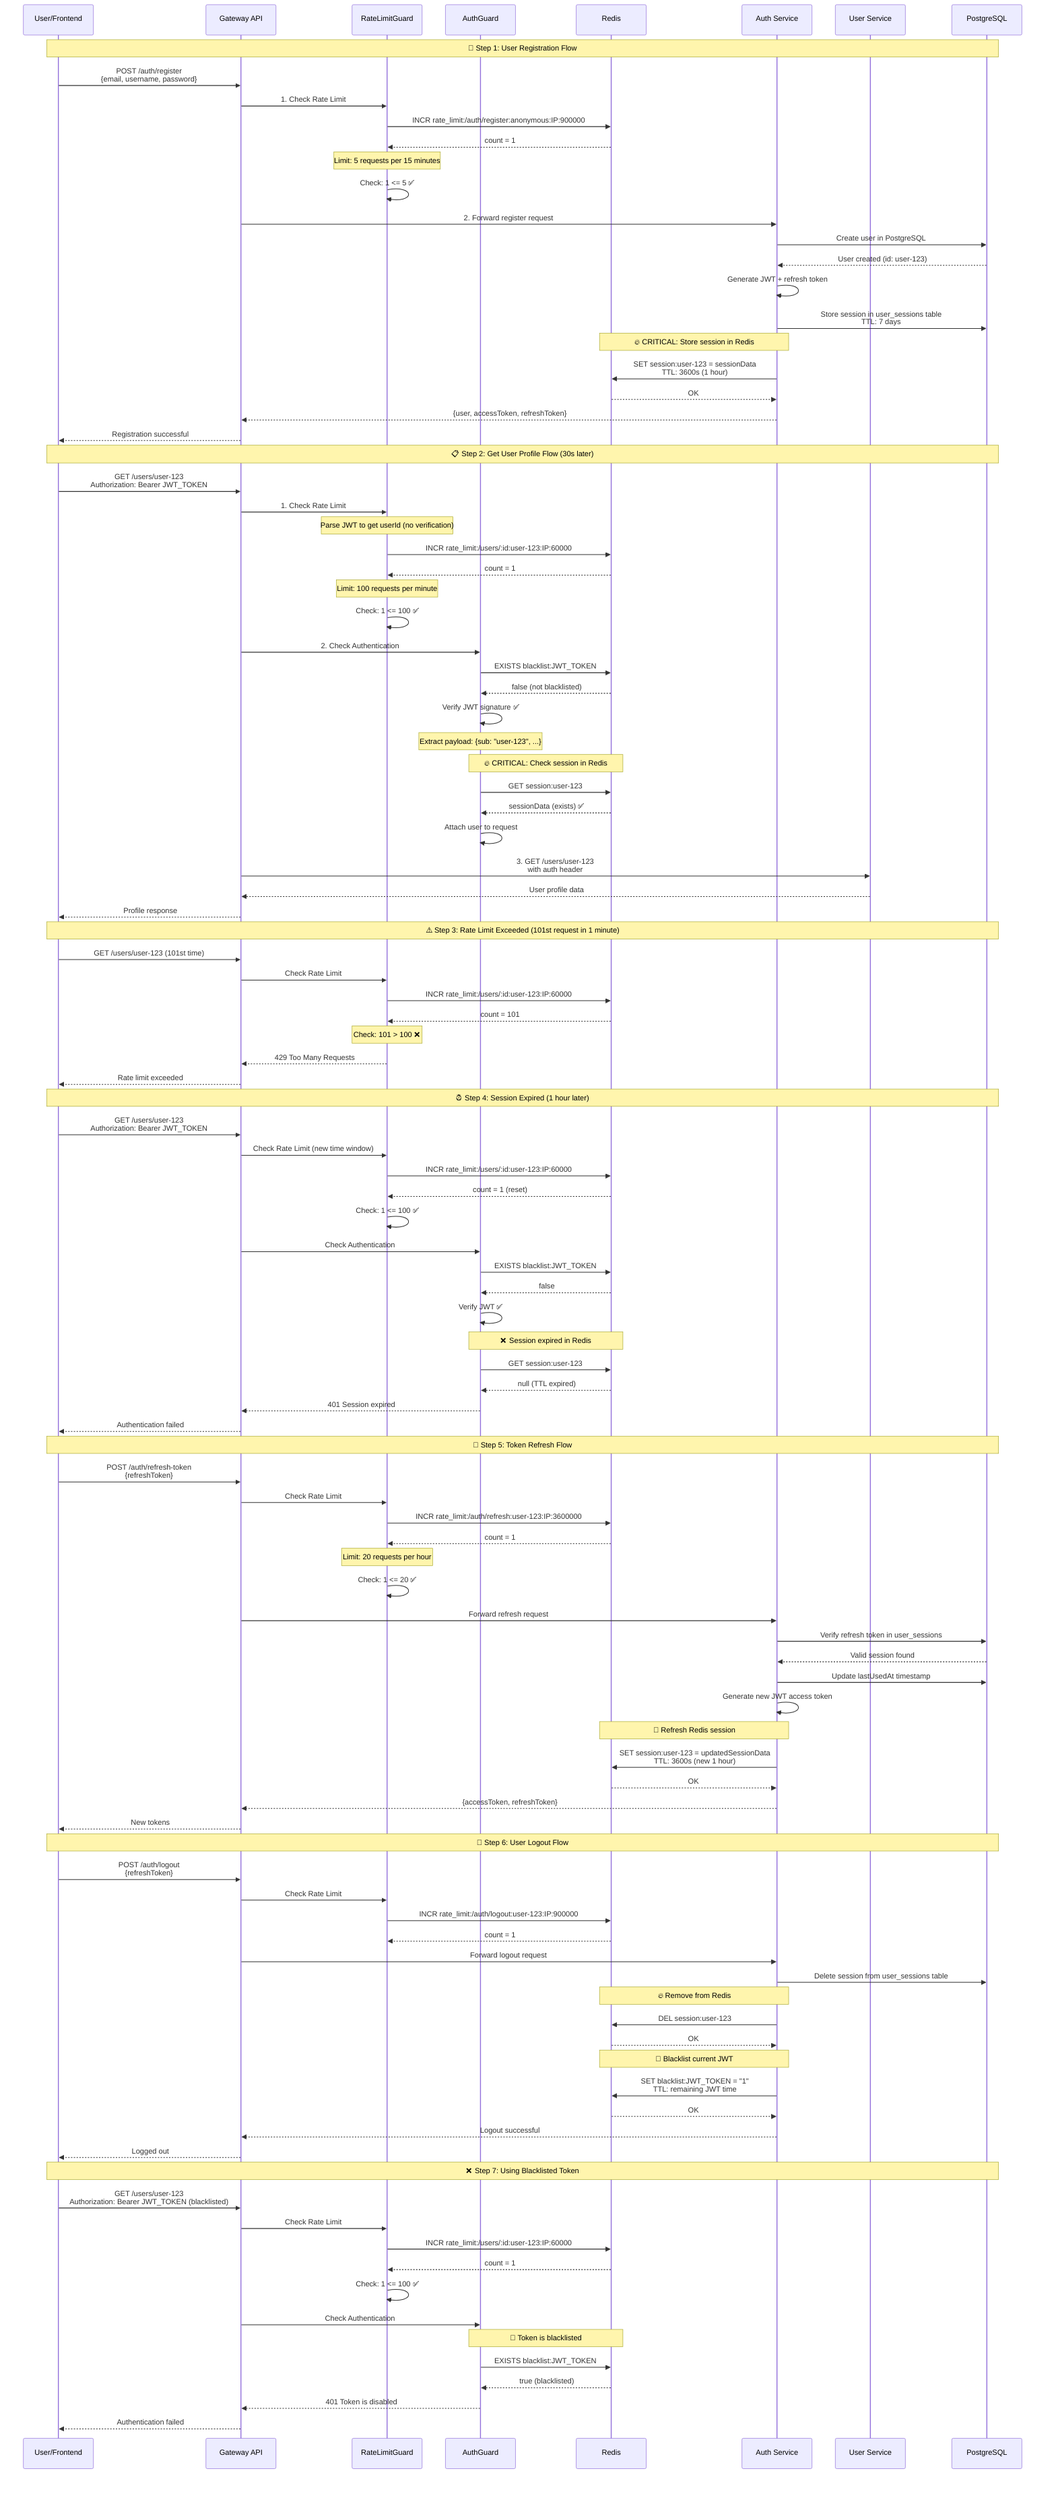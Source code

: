 sequenceDiagram
    participant U as User/Frontend
    participant G as Gateway API
    participant RL as RateLimitGuard  
    participant AG as AuthGuard
    participant R as Redis
    participant AS as Auth Service
    participant US as User Service
    participant DB as PostgreSQL

    Note over U,DB: 🔐 Step 1: User Registration Flow
    
    U->>G: POST /auth/register<br/>{email, username, password}
    
    G->>RL: 1. Check Rate Limit
    RL->>R: INCR rate_limit:/auth/register:anonymous:IP:900000
    R-->>RL: count = 1
    Note over RL: Limit: 5 requests per 15 minutes
    RL->>RL: Check: 1 <= 5 ✅
    
    G->>AS: 2. Forward register request
    
    AS->>DB: Create user in PostgreSQL
    DB-->>AS: User created (id: user-123)
    
    AS->>AS: Generate JWT + refresh token
    
    AS->>DB: Store session in user_sessions table<br/>TTL: 7 days
    
    Note over AS,R: 🔥 CRITICAL: Store session in Redis
    AS->>R: SET session:user-123 = sessionData<br/>TTL: 3600s (1 hour)
    R-->>AS: OK
    
    AS-->>G: {user, accessToken, refreshToken}
    G-->>U: Registration successful

    Note over U,DB: 📋 Step 2: Get User Profile Flow (30s later)
    
    U->>G: GET /users/user-123<br/>Authorization: Bearer JWT_TOKEN
    
    G->>RL: 1. Check Rate Limit
    Note over RL: Parse JWT to get userId (no verification)
    RL->>R: INCR rate_limit:/users/:id:user-123:IP:60000
    R-->>RL: count = 1
    Note over RL: Limit: 100 requests per minute
    RL->>RL: Check: 1 <= 100 ✅
    
    G->>AG: 2. Check Authentication
    
    AG->>R: EXISTS blacklist:JWT_TOKEN
    R-->>AG: false (not blacklisted)
    
    AG->>AG: Verify JWT signature ✅
    Note over AG: Extract payload: {sub: "user-123", ...}
    
    Note over AG,R: 🔥 CRITICAL: Check session in Redis
    AG->>R: GET session:user-123
    R-->>AG: sessionData (exists) ✅
    
    AG->>AG: Attach user to request
    
    G->>US: 3. GET /users/user-123<br/>with auth header
    US-->>G: User profile data
    G-->>U: Profile response

    Note over U,DB: ⚠️ Step 3: Rate Limit Exceeded (101st request in 1 minute)
    
    U->>G: GET /users/user-123 (101st time)
    
    G->>RL: Check Rate Limit  
    RL->>R: INCR rate_limit:/users/:id:user-123:IP:60000
    R-->>RL: count = 101
    Note over RL: Check: 101 > 100 ❌
    RL-->>G: 429 Too Many Requests
    G-->>U: Rate limit exceeded

    Note over U,DB: ⏰ Step 4: Session Expired (1 hour later)
    
    U->>G: GET /users/user-123<br/>Authorization: Bearer JWT_TOKEN
    
    G->>RL: Check Rate Limit (new time window)
    RL->>R: INCR rate_limit:/users/:id:user-123:IP:60000
    R-->>RL: count = 1 (reset)
    RL->>RL: Check: 1 <= 100 ✅
    
    G->>AG: Check Authentication
    AG->>R: EXISTS blacklist:JWT_TOKEN
    R-->>AG: false
    AG->>AG: Verify JWT ✅
    
    Note over AG,R: ❌ Session expired in Redis
    AG->>R: GET session:user-123
    R-->>AG: null (TTL expired)
    AG-->>G: 401 Session expired
    G-->>U: Authentication failed

    Note over U,DB: 🔄 Step 5: Token Refresh Flow
    
    U->>G: POST /auth/refresh-token<br/>{refreshToken}
    
    G->>RL: Check Rate Limit
    RL->>R: INCR rate_limit:/auth/refresh:user-123:IP:3600000
    R-->>RL: count = 1
    Note over RL: Limit: 20 requests per hour
    RL->>RL: Check: 1 <= 20 ✅
    
    G->>AS: Forward refresh request
    
    AS->>DB: Verify refresh token in user_sessions
    DB-->>AS: Valid session found
    
    AS->>DB: Update lastUsedAt timestamp
    
    AS->>AS: Generate new JWT access token
    
    Note over AS,R: 🔄 Refresh Redis session
    AS->>R: SET session:user-123 = updatedSessionData<br/>TTL: 3600s (new 1 hour)
    R-->>AS: OK
    
    AS-->>G: {accessToken, refreshToken}
    G-->>U: New tokens

    Note over U,DB: 🚪 Step 6: User Logout Flow
    
    U->>G: POST /auth/logout<br/>{refreshToken}
    
    G->>RL: Check Rate Limit
    RL->>R: INCR rate_limit:/auth/logout:user-123:IP:900000
    R-->>RL: count = 1
    
    G->>AS: Forward logout request
    
    AS->>DB: Delete session from user_sessions table
    
    Note over AS,R: 🔥 Remove from Redis
    AS->>R: DEL session:user-123
    R-->>AS: OK
    
    Note over AS,R: 🚫 Blacklist current JWT
    AS->>R: SET blacklist:JWT_TOKEN = "1"<br/>TTL: remaining JWT time
    R-->>AS: OK
    
    AS-->>G: Logout successful
    G-->>U: Logged out

    Note over U,DB: ❌ Step 7: Using Blacklisted Token
    
    U->>G: GET /users/user-123<br/>Authorization: Bearer JWT_TOKEN (blacklisted)
    
    G->>RL: Check Rate Limit
    RL->>R: INCR rate_limit:/users/:id:user-123:IP:60000
    R-->>RL: count = 1
    RL->>RL: Check: 1 <= 100 ✅
    
    G->>AG: Check Authentication
    
    Note over AG,R: 🚫 Token is blacklisted
    AG->>R: EXISTS blacklist:JWT_TOKEN
    R-->>AG: true (blacklisted)
    AG-->>G: 401 Token is disabled
    G-->>U: Authentication failed